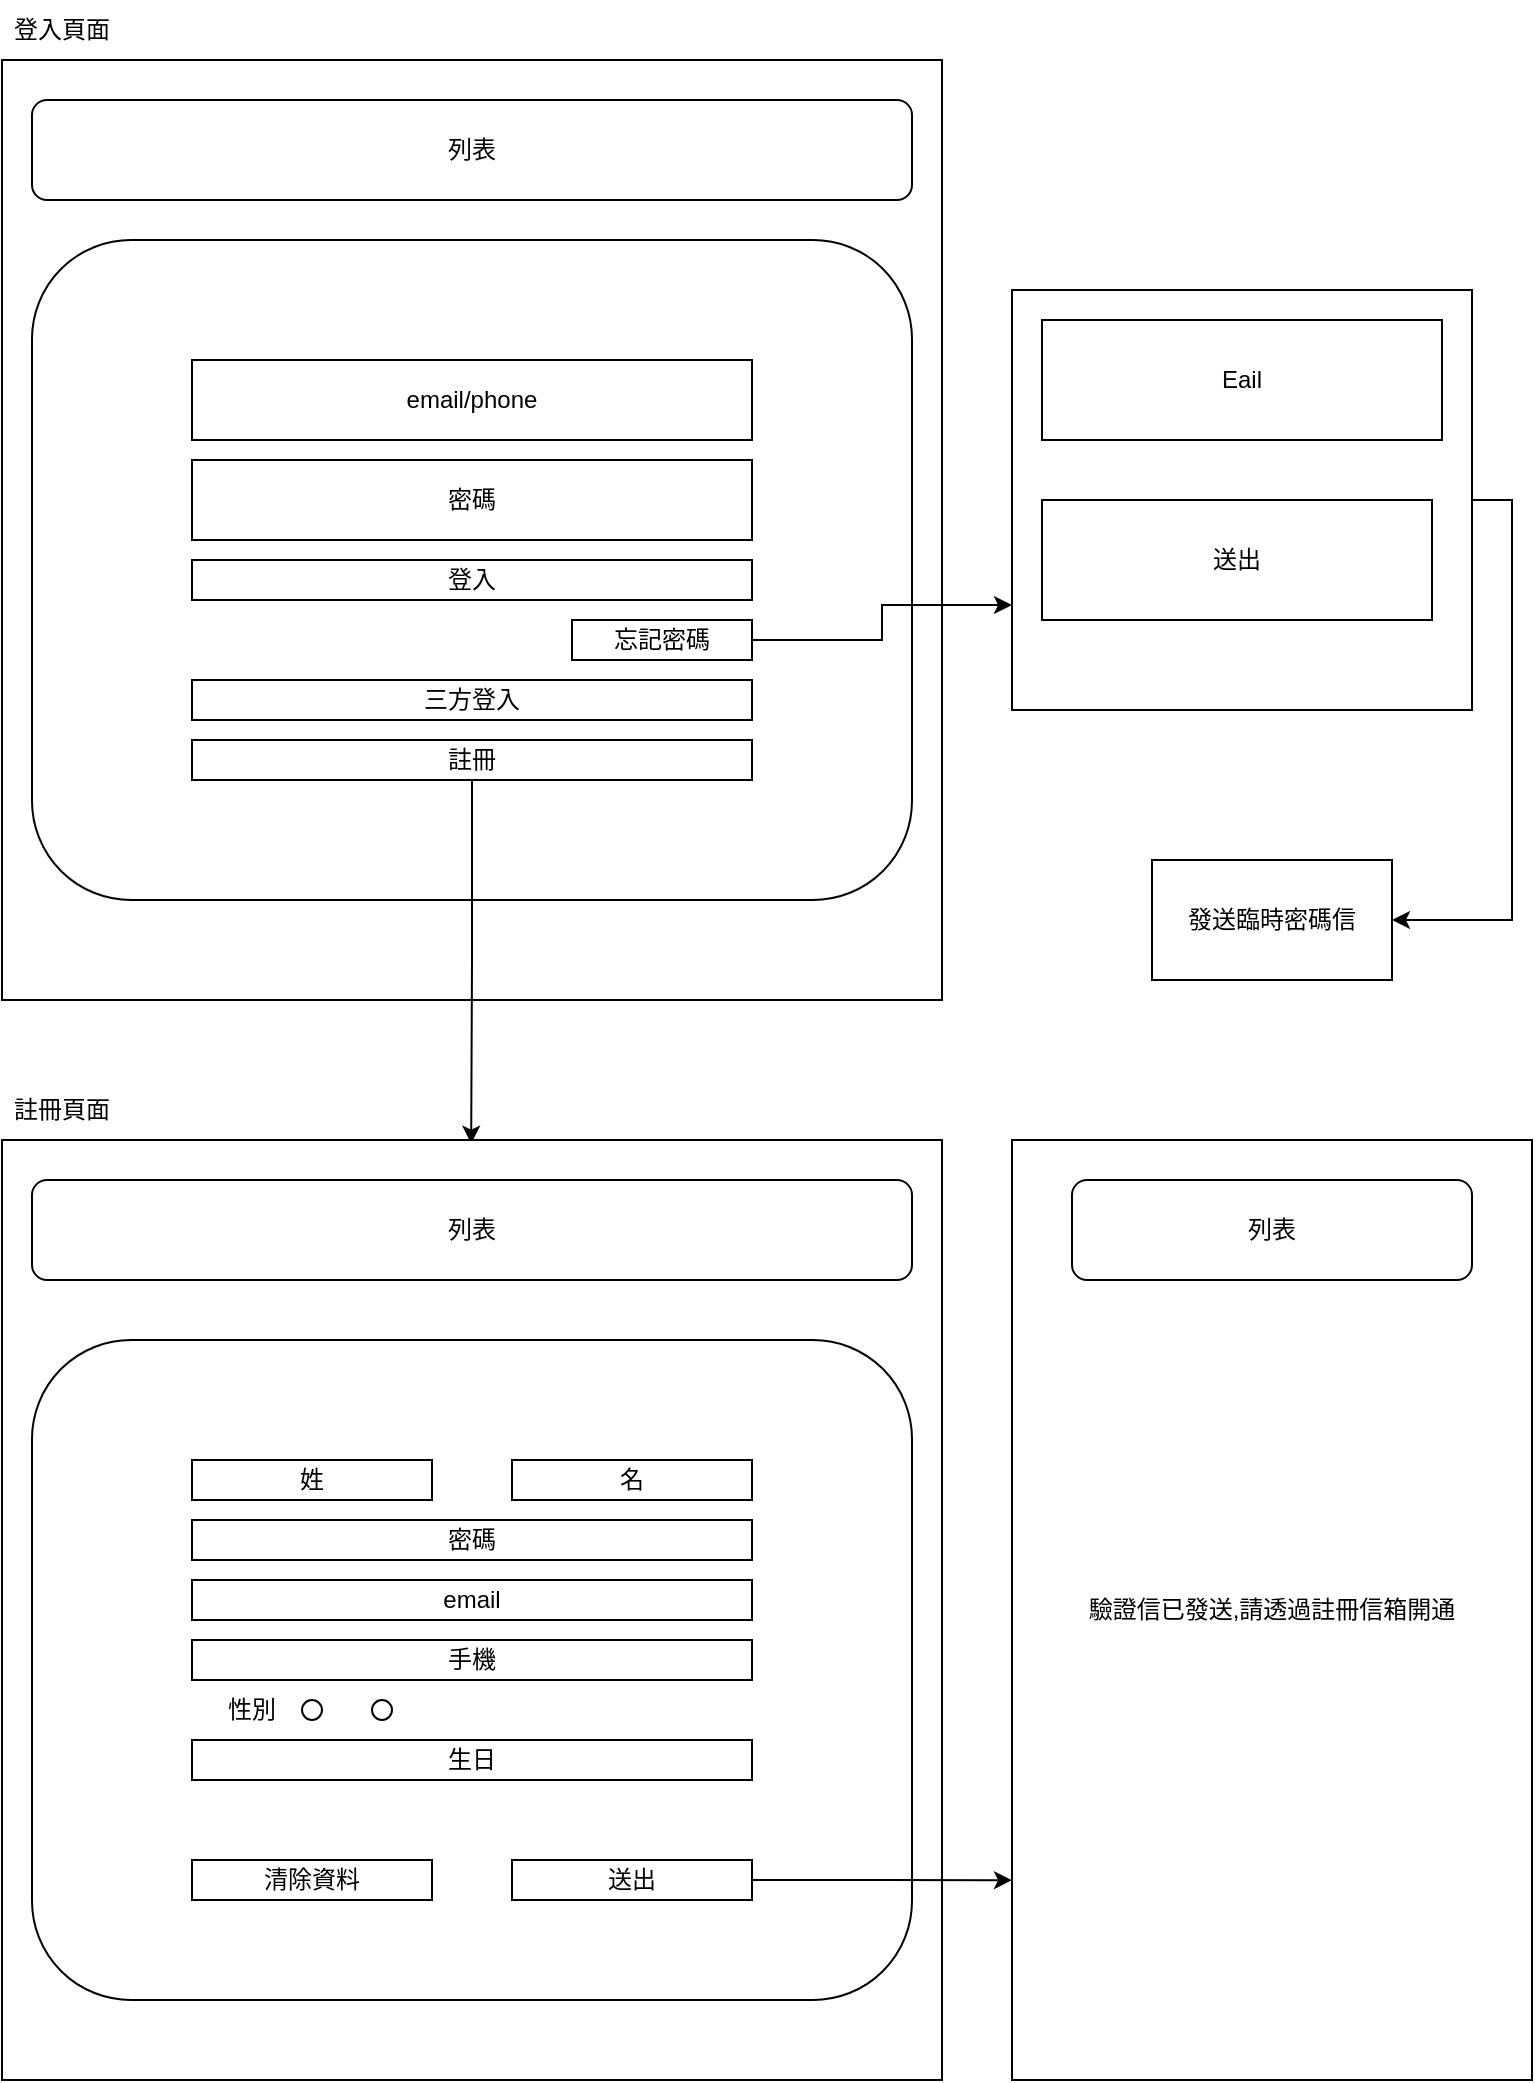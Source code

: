 <mxfile version="24.2.5" type="device">
  <diagram name="第 1 页" id="kpHxyXggeVOfL77XtB8G">
    <mxGraphModel dx="1262" dy="752" grid="1" gridSize="10" guides="1" tooltips="1" connect="1" arrows="1" fold="1" page="1" pageScale="1" pageWidth="827" pageHeight="1169" math="0" shadow="0">
      <root>
        <mxCell id="0" />
        <mxCell id="1" parent="0" />
        <mxCell id="vz0r6AZS9npDYq0E-0vJ-2" value="" style="whiteSpace=wrap;html=1;aspect=fixed;" vertex="1" parent="1">
          <mxGeometry x="15" y="80" width="470" height="470" as="geometry" />
        </mxCell>
        <mxCell id="vz0r6AZS9npDYq0E-0vJ-3" value="列表" style="rounded=1;whiteSpace=wrap;html=1;" vertex="1" parent="1">
          <mxGeometry x="30" y="100" width="440" height="50" as="geometry" />
        </mxCell>
        <mxCell id="vz0r6AZS9npDYq0E-0vJ-4" value="登入頁面" style="text;html=1;align=center;verticalAlign=middle;whiteSpace=wrap;rounded=0;" vertex="1" parent="1">
          <mxGeometry x="15" y="50" width="60" height="30" as="geometry" />
        </mxCell>
        <mxCell id="vz0r6AZS9npDYq0E-0vJ-5" value="" style="rounded=1;whiteSpace=wrap;html=1;" vertex="1" parent="1">
          <mxGeometry x="30" y="170" width="440" height="330" as="geometry" />
        </mxCell>
        <mxCell id="vz0r6AZS9npDYq0E-0vJ-6" value="email/phone" style="rounded=0;whiteSpace=wrap;html=1;" vertex="1" parent="1">
          <mxGeometry x="110" y="230" width="280" height="40" as="geometry" />
        </mxCell>
        <mxCell id="vz0r6AZS9npDYq0E-0vJ-7" value="密碼" style="rounded=0;whiteSpace=wrap;html=1;" vertex="1" parent="1">
          <mxGeometry x="110" y="280" width="280" height="40" as="geometry" />
        </mxCell>
        <mxCell id="vz0r6AZS9npDYq0E-0vJ-8" value="登入" style="rounded=0;whiteSpace=wrap;html=1;" vertex="1" parent="1">
          <mxGeometry x="110" y="330" width="280" height="20" as="geometry" />
        </mxCell>
        <mxCell id="vz0r6AZS9npDYq0E-0vJ-18" style="edgeStyle=orthogonalEdgeStyle;rounded=0;orthogonalLoop=1;jettySize=auto;html=1;exitX=1;exitY=0.5;exitDx=0;exitDy=0;entryX=0;entryY=0.75;entryDx=0;entryDy=0;" edge="1" parent="1" source="vz0r6AZS9npDYq0E-0vJ-9" target="vz0r6AZS9npDYq0E-0vJ-17">
          <mxGeometry relative="1" as="geometry" />
        </mxCell>
        <mxCell id="vz0r6AZS9npDYq0E-0vJ-9" value="忘記密碼" style="rounded=0;whiteSpace=wrap;html=1;" vertex="1" parent="1">
          <mxGeometry x="300" y="360" width="90" height="20" as="geometry" />
        </mxCell>
        <mxCell id="vz0r6AZS9npDYq0E-0vJ-10" value="三方登入" style="rounded=0;whiteSpace=wrap;html=1;" vertex="1" parent="1">
          <mxGeometry x="110" y="390" width="280" height="20" as="geometry" />
        </mxCell>
        <mxCell id="vz0r6AZS9npDYq0E-0vJ-25" style="edgeStyle=orthogonalEdgeStyle;rounded=0;orthogonalLoop=1;jettySize=auto;html=1;exitX=0.5;exitY=1;exitDx=0;exitDy=0;" edge="1" parent="1" source="vz0r6AZS9npDYq0E-0vJ-12">
          <mxGeometry relative="1" as="geometry">
            <mxPoint x="249.579" y="621.847" as="targetPoint" />
          </mxGeometry>
        </mxCell>
        <mxCell id="vz0r6AZS9npDYq0E-0vJ-12" value="註冊" style="rounded=0;whiteSpace=wrap;html=1;" vertex="1" parent="1">
          <mxGeometry x="110" y="420" width="280" height="20" as="geometry" />
        </mxCell>
        <mxCell id="vz0r6AZS9npDYq0E-0vJ-23" style="edgeStyle=orthogonalEdgeStyle;rounded=0;orthogonalLoop=1;jettySize=auto;html=1;exitX=1;exitY=0.5;exitDx=0;exitDy=0;" edge="1" parent="1" source="vz0r6AZS9npDYq0E-0vJ-17" target="vz0r6AZS9npDYq0E-0vJ-24">
          <mxGeometry relative="1" as="geometry">
            <mxPoint x="790" y="470" as="targetPoint" />
            <Array as="points">
              <mxPoint x="770" y="300" />
              <mxPoint x="770" y="510" />
            </Array>
          </mxGeometry>
        </mxCell>
        <mxCell id="vz0r6AZS9npDYq0E-0vJ-17" value="" style="rounded=0;whiteSpace=wrap;html=1;" vertex="1" parent="1">
          <mxGeometry x="520" y="195" width="230" height="210" as="geometry" />
        </mxCell>
        <mxCell id="vz0r6AZS9npDYq0E-0vJ-19" value="Eail" style="rounded=0;whiteSpace=wrap;html=1;" vertex="1" parent="1">
          <mxGeometry x="535" y="210" width="200" height="60" as="geometry" />
        </mxCell>
        <mxCell id="vz0r6AZS9npDYq0E-0vJ-20" value="送出" style="rounded=0;whiteSpace=wrap;html=1;" vertex="1" parent="1">
          <mxGeometry x="535" y="300" width="195" height="60" as="geometry" />
        </mxCell>
        <mxCell id="vz0r6AZS9npDYq0E-0vJ-24" value="發送臨時密碼信" style="rounded=0;whiteSpace=wrap;html=1;" vertex="1" parent="1">
          <mxGeometry x="590" y="480" width="120" height="60" as="geometry" />
        </mxCell>
        <mxCell id="vz0r6AZS9npDYq0E-0vJ-26" value="" style="whiteSpace=wrap;html=1;aspect=fixed;" vertex="1" parent="1">
          <mxGeometry x="15" y="620" width="470" height="470" as="geometry" />
        </mxCell>
        <mxCell id="vz0r6AZS9npDYq0E-0vJ-27" value="註冊頁面" style="text;html=1;align=center;verticalAlign=middle;whiteSpace=wrap;rounded=0;" vertex="1" parent="1">
          <mxGeometry x="15" y="590" width="60" height="30" as="geometry" />
        </mxCell>
        <mxCell id="vz0r6AZS9npDYq0E-0vJ-28" value="列表" style="rounded=1;whiteSpace=wrap;html=1;" vertex="1" parent="1">
          <mxGeometry x="30" y="640" width="440" height="50" as="geometry" />
        </mxCell>
        <mxCell id="vz0r6AZS9npDYq0E-0vJ-29" value="" style="rounded=1;whiteSpace=wrap;html=1;" vertex="1" parent="1">
          <mxGeometry x="30" y="720" width="440" height="330" as="geometry" />
        </mxCell>
        <mxCell id="vz0r6AZS9npDYq0E-0vJ-32" value="密碼" style="rounded=0;whiteSpace=wrap;html=1;" vertex="1" parent="1">
          <mxGeometry x="110" y="810" width="280" height="20" as="geometry" />
        </mxCell>
        <mxCell id="vz0r6AZS9npDYq0E-0vJ-33" value="email" style="rounded=0;whiteSpace=wrap;html=1;" vertex="1" parent="1">
          <mxGeometry x="110" y="840" width="280" height="20" as="geometry" />
        </mxCell>
        <mxCell id="vz0r6AZS9npDYq0E-0vJ-34" value="手機" style="rounded=0;whiteSpace=wrap;html=1;" vertex="1" parent="1">
          <mxGeometry x="110" y="870" width="280" height="20" as="geometry" />
        </mxCell>
        <mxCell id="vz0r6AZS9npDYq0E-0vJ-35" value="&lt;div&gt;姓&lt;/div&gt;" style="rounded=0;whiteSpace=wrap;html=1;" vertex="1" parent="1">
          <mxGeometry x="110" y="780" width="120" height="20" as="geometry" />
        </mxCell>
        <mxCell id="vz0r6AZS9npDYq0E-0vJ-36" value="&lt;div&gt;名&lt;/div&gt;" style="rounded=0;whiteSpace=wrap;html=1;" vertex="1" parent="1">
          <mxGeometry x="270" y="780" width="120" height="20" as="geometry" />
        </mxCell>
        <mxCell id="vz0r6AZS9npDYq0E-0vJ-37" value="" style="ellipse;whiteSpace=wrap;html=1;aspect=fixed;" vertex="1" parent="1">
          <mxGeometry x="165" y="900" width="10" height="10" as="geometry" />
        </mxCell>
        <mxCell id="vz0r6AZS9npDYq0E-0vJ-40" value="性別" style="text;html=1;align=center;verticalAlign=middle;whiteSpace=wrap;rounded=0;" vertex="1" parent="1">
          <mxGeometry x="110" y="890" width="60" height="30" as="geometry" />
        </mxCell>
        <mxCell id="vz0r6AZS9npDYq0E-0vJ-42" value="" style="ellipse;whiteSpace=wrap;html=1;aspect=fixed;" vertex="1" parent="1">
          <mxGeometry x="200" y="900" width="10" height="10" as="geometry" />
        </mxCell>
        <mxCell id="vz0r6AZS9npDYq0E-0vJ-43" value="生日" style="rounded=0;whiteSpace=wrap;html=1;" vertex="1" parent="1">
          <mxGeometry x="110" y="920" width="280" height="20" as="geometry" />
        </mxCell>
        <mxCell id="vz0r6AZS9npDYq0E-0vJ-46" style="edgeStyle=orthogonalEdgeStyle;rounded=0;orthogonalLoop=1;jettySize=auto;html=1;exitX=1;exitY=0.5;exitDx=0;exitDy=0;" edge="1" parent="1" source="vz0r6AZS9npDYq0E-0vJ-44">
          <mxGeometry relative="1" as="geometry">
            <mxPoint x="520" y="990.105" as="targetPoint" />
          </mxGeometry>
        </mxCell>
        <mxCell id="vz0r6AZS9npDYq0E-0vJ-44" value="送出" style="rounded=0;whiteSpace=wrap;html=1;" vertex="1" parent="1">
          <mxGeometry x="270" y="980" width="120" height="20" as="geometry" />
        </mxCell>
        <mxCell id="vz0r6AZS9npDYq0E-0vJ-45" value="清除資料" style="rounded=0;whiteSpace=wrap;html=1;" vertex="1" parent="1">
          <mxGeometry x="110" y="980" width="120" height="20" as="geometry" />
        </mxCell>
        <mxCell id="vz0r6AZS9npDYq0E-0vJ-47" value="驗證信已發送,請透過註冊信箱開通" style="rounded=0;whiteSpace=wrap;html=1;" vertex="1" parent="1">
          <mxGeometry x="520" y="620" width="260" height="470" as="geometry" />
        </mxCell>
        <mxCell id="vz0r6AZS9npDYq0E-0vJ-48" value="列表" style="rounded=1;whiteSpace=wrap;html=1;" vertex="1" parent="1">
          <mxGeometry x="550" y="640" width="200" height="50" as="geometry" />
        </mxCell>
      </root>
    </mxGraphModel>
  </diagram>
</mxfile>
